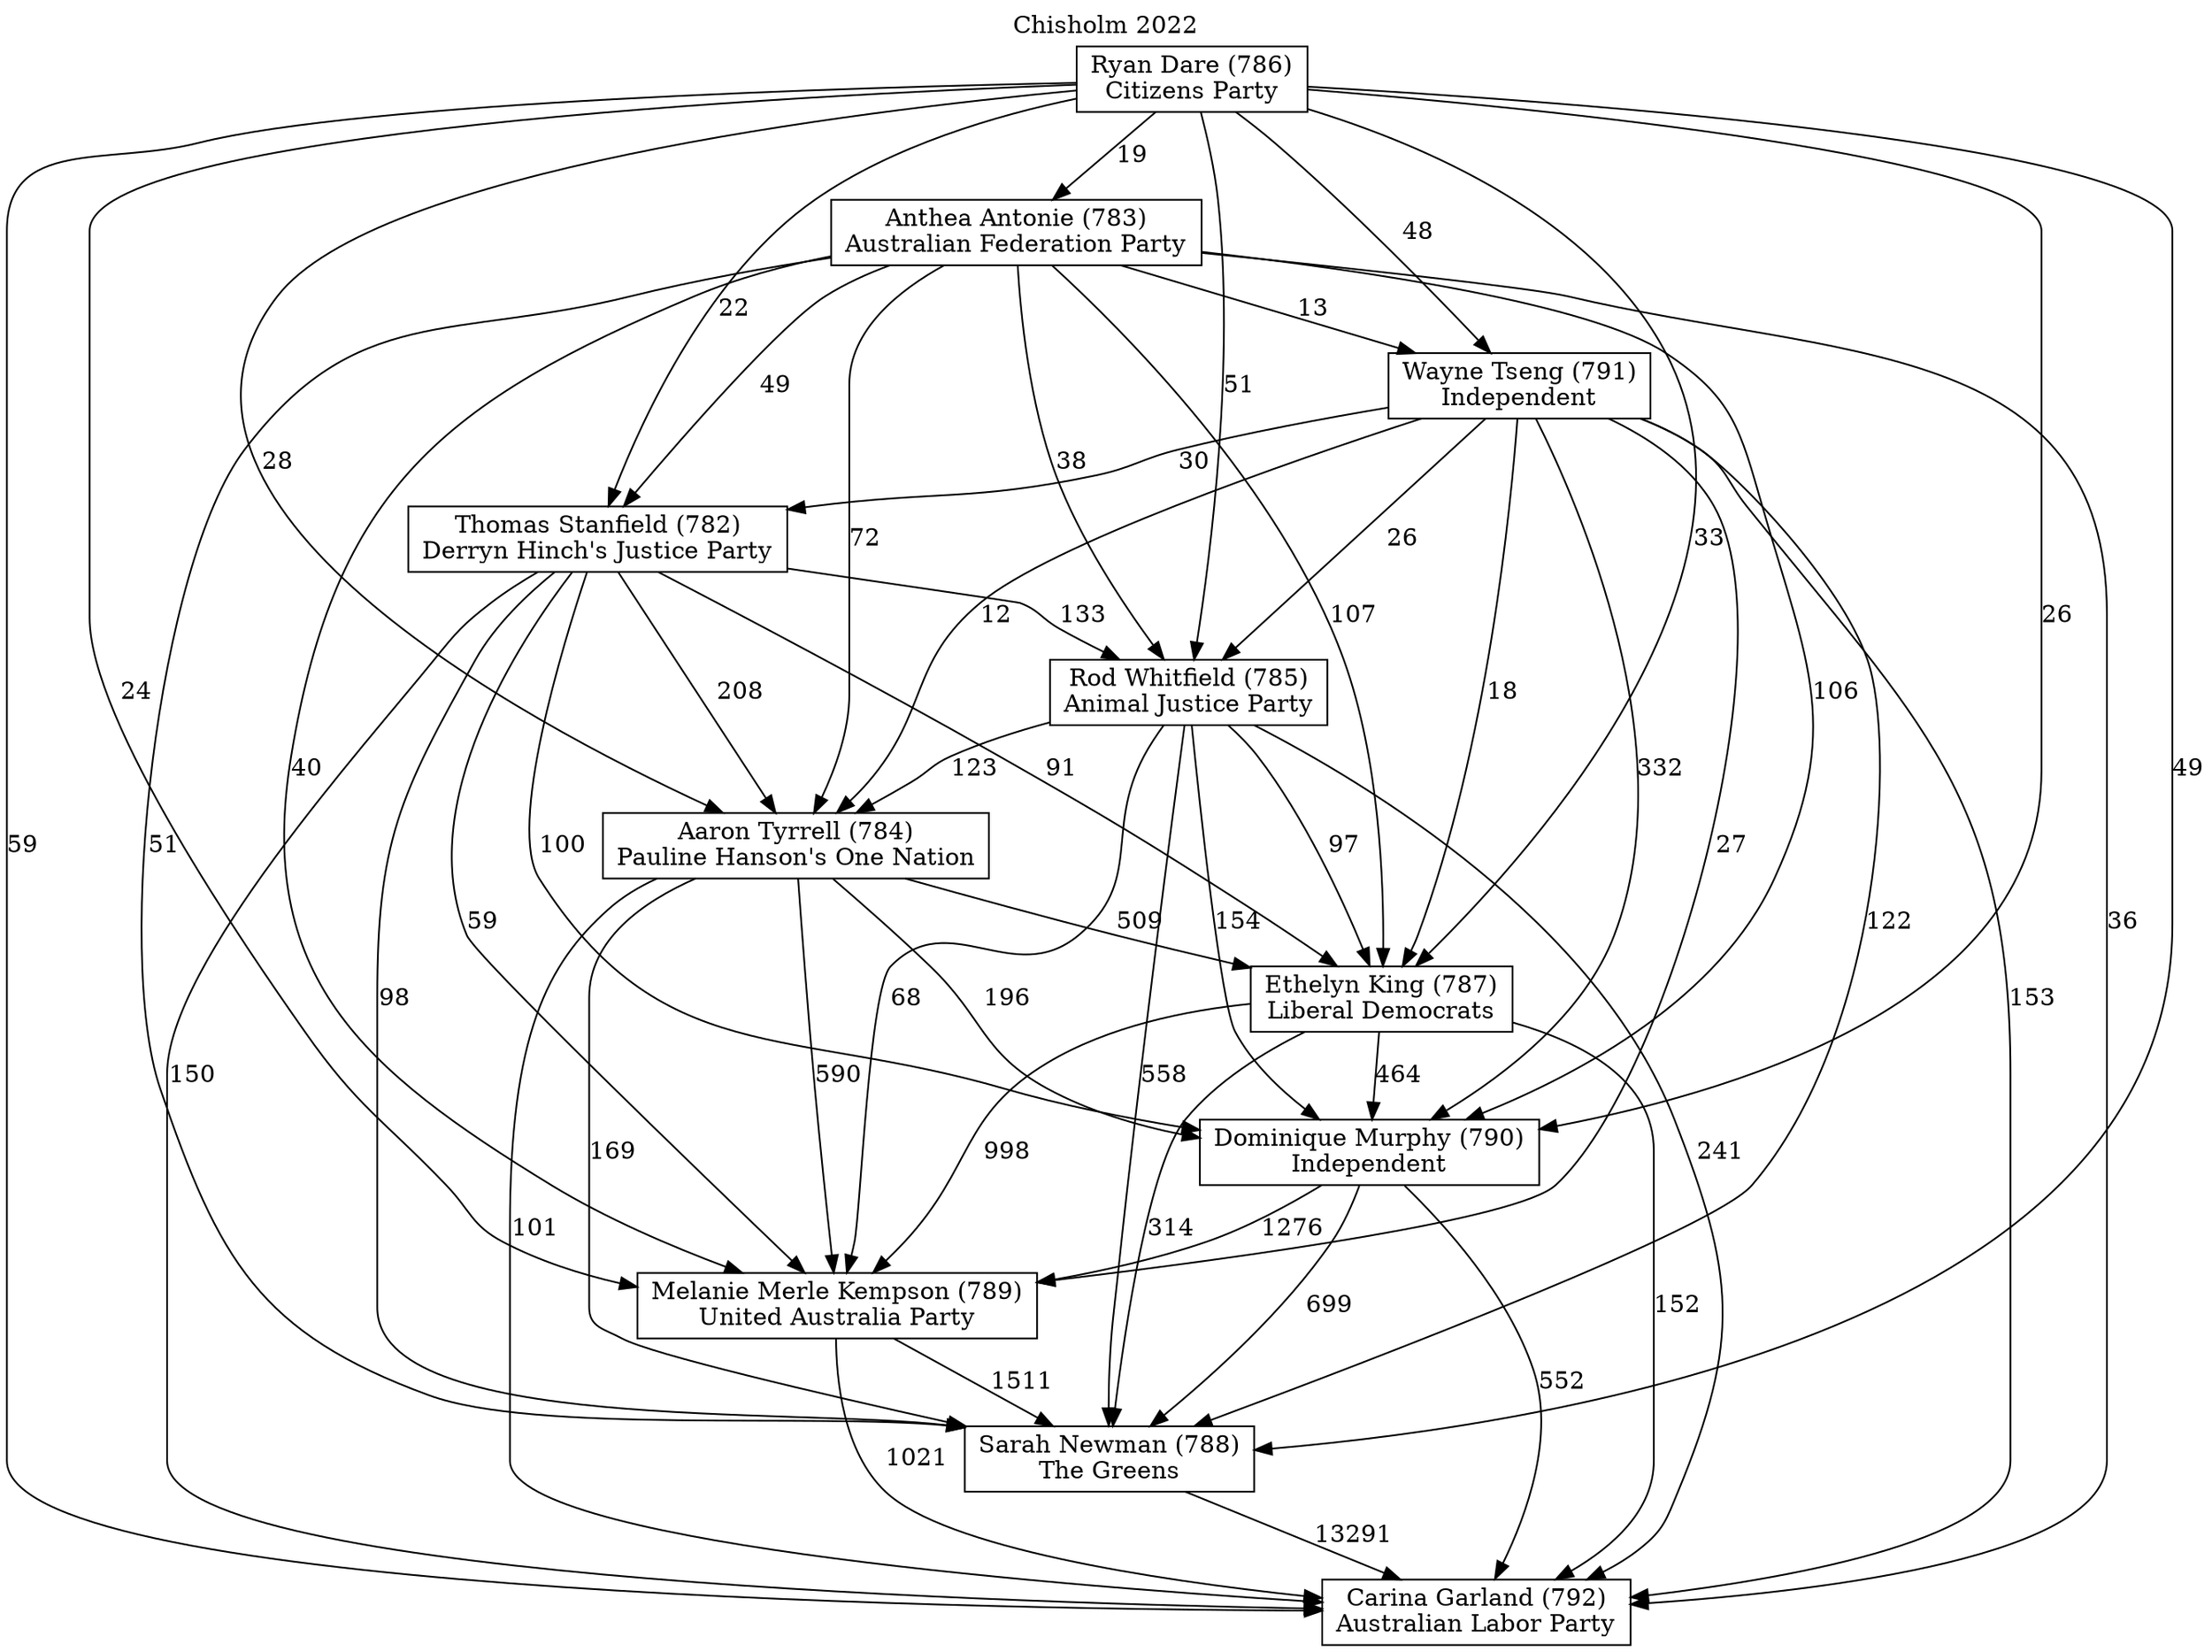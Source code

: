 // House preference flow
digraph "Carina Garland (792)_Chisholm_2022" {
	graph [label="Chisholm 2022" labelloc=t mclimit=10]
	node [shape=box]
	"Aaron Tyrrell (784)" [label="Aaron Tyrrell (784)
Pauline Hanson's One Nation"]
	"Anthea Antonie (783)" [label="Anthea Antonie (783)
Australian Federation Party"]
	"Carina Garland (792)" [label="Carina Garland (792)
Australian Labor Party"]
	"Dominique Murphy (790)" [label="Dominique Murphy (790)
Independent"]
	"Ethelyn King (787)" [label="Ethelyn King (787)
Liberal Democrats"]
	"Melanie Merle Kempson (789)" [label="Melanie Merle Kempson (789)
United Australia Party"]
	"Rod Whitfield (785)" [label="Rod Whitfield (785)
Animal Justice Party"]
	"Ryan Dare (786)" [label="Ryan Dare (786)
Citizens Party"]
	"Sarah Newman (788)" [label="Sarah Newman (788)
The Greens"]
	"Thomas Stanfield (782)" [label="Thomas Stanfield (782)
Derryn Hinch's Justice Party"]
	"Wayne Tseng (791)" [label="Wayne Tseng (791)
Independent"]
	"Aaron Tyrrell (784)" -> "Carina Garland (792)" [label=101]
	"Aaron Tyrrell (784)" -> "Dominique Murphy (790)" [label=196]
	"Aaron Tyrrell (784)" -> "Ethelyn King (787)" [label=509]
	"Aaron Tyrrell (784)" -> "Melanie Merle Kempson (789)" [label=590]
	"Aaron Tyrrell (784)" -> "Sarah Newman (788)" [label=169]
	"Anthea Antonie (783)" -> "Aaron Tyrrell (784)" [label=72]
	"Anthea Antonie (783)" -> "Carina Garland (792)" [label=36]
	"Anthea Antonie (783)" -> "Dominique Murphy (790)" [label=106]
	"Anthea Antonie (783)" -> "Ethelyn King (787)" [label=107]
	"Anthea Antonie (783)" -> "Melanie Merle Kempson (789)" [label=40]
	"Anthea Antonie (783)" -> "Rod Whitfield (785)" [label=38]
	"Anthea Antonie (783)" -> "Sarah Newman (788)" [label=51]
	"Anthea Antonie (783)" -> "Thomas Stanfield (782)" [label=49]
	"Anthea Antonie (783)" -> "Wayne Tseng (791)" [label=13]
	"Dominique Murphy (790)" -> "Carina Garland (792)" [label=552]
	"Dominique Murphy (790)" -> "Melanie Merle Kempson (789)" [label=1276]
	"Dominique Murphy (790)" -> "Sarah Newman (788)" [label=699]
	"Ethelyn King (787)" -> "Carina Garland (792)" [label=152]
	"Ethelyn King (787)" -> "Dominique Murphy (790)" [label=464]
	"Ethelyn King (787)" -> "Melanie Merle Kempson (789)" [label=998]
	"Ethelyn King (787)" -> "Sarah Newman (788)" [label=314]
	"Melanie Merle Kempson (789)" -> "Carina Garland (792)" [label=1021]
	"Melanie Merle Kempson (789)" -> "Sarah Newman (788)" [label=1511]
	"Rod Whitfield (785)" -> "Aaron Tyrrell (784)" [label=123]
	"Rod Whitfield (785)" -> "Carina Garland (792)" [label=241]
	"Rod Whitfield (785)" -> "Dominique Murphy (790)" [label=154]
	"Rod Whitfield (785)" -> "Ethelyn King (787)" [label=97]
	"Rod Whitfield (785)" -> "Melanie Merle Kempson (789)" [label=68]
	"Rod Whitfield (785)" -> "Sarah Newman (788)" [label=558]
	"Ryan Dare (786)" -> "Aaron Tyrrell (784)" [label=28]
	"Ryan Dare (786)" -> "Anthea Antonie (783)" [label=19]
	"Ryan Dare (786)" -> "Carina Garland (792)" [label=59]
	"Ryan Dare (786)" -> "Dominique Murphy (790)" [label=26]
	"Ryan Dare (786)" -> "Ethelyn King (787)" [label=33]
	"Ryan Dare (786)" -> "Melanie Merle Kempson (789)" [label=24]
	"Ryan Dare (786)" -> "Rod Whitfield (785)" [label=51]
	"Ryan Dare (786)" -> "Sarah Newman (788)" [label=49]
	"Ryan Dare (786)" -> "Thomas Stanfield (782)" [label=22]
	"Ryan Dare (786)" -> "Wayne Tseng (791)" [label=48]
	"Sarah Newman (788)" -> "Carina Garland (792)" [label=13291]
	"Thomas Stanfield (782)" -> "Aaron Tyrrell (784)" [label=208]
	"Thomas Stanfield (782)" -> "Carina Garland (792)" [label=150]
	"Thomas Stanfield (782)" -> "Dominique Murphy (790)" [label=100]
	"Thomas Stanfield (782)" -> "Ethelyn King (787)" [label=91]
	"Thomas Stanfield (782)" -> "Melanie Merle Kempson (789)" [label=59]
	"Thomas Stanfield (782)" -> "Rod Whitfield (785)" [label=133]
	"Thomas Stanfield (782)" -> "Sarah Newman (788)" [label=98]
	"Wayne Tseng (791)" -> "Aaron Tyrrell (784)" [label=12]
	"Wayne Tseng (791)" -> "Carina Garland (792)" [label=153]
	"Wayne Tseng (791)" -> "Dominique Murphy (790)" [label=332]
	"Wayne Tseng (791)" -> "Ethelyn King (787)" [label=18]
	"Wayne Tseng (791)" -> "Melanie Merle Kempson (789)" [label=27]
	"Wayne Tseng (791)" -> "Rod Whitfield (785)" [label=26]
	"Wayne Tseng (791)" -> "Sarah Newman (788)" [label=122]
	"Wayne Tseng (791)" -> "Thomas Stanfield (782)" [label=30]
}
